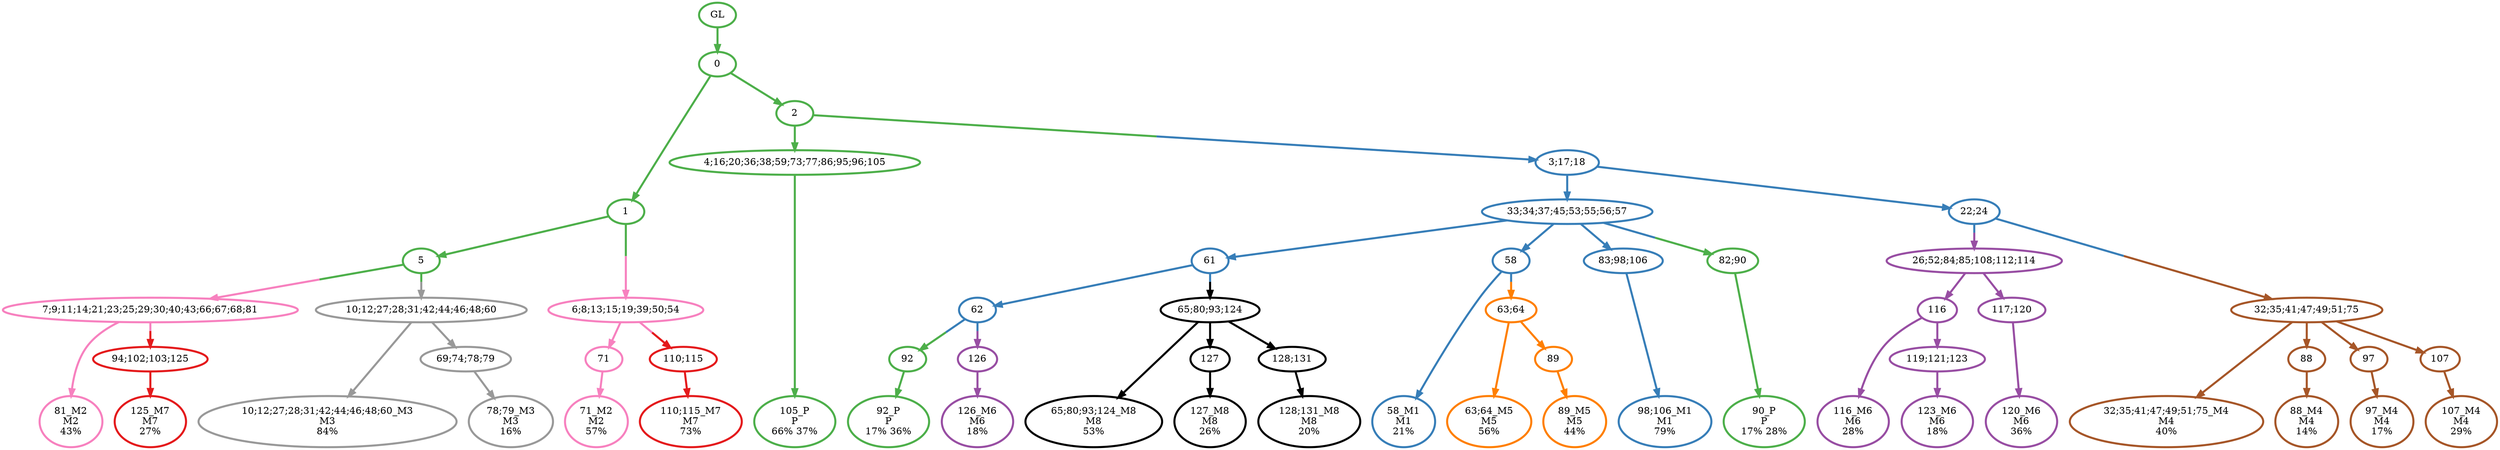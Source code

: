 digraph T {
	{
		rank=same
		51 [penwidth=3,colorscheme=set19,color=3,label="92_P\nP\n17% 36%"]
		50 [penwidth=3,colorscheme=set19,color=3,label="90_P\nP\n17% 28%"]
		48 [penwidth=3,colorscheme=set19,color=3,label="105_P\nP\n66% 37%"]
		45 [penwidth=3,colorscheme=set19,color=2,label="58_M1\nM1\n21%"]
		43 [penwidth=3,colorscheme=set19,color=2,label="98;106_M1\nM1\n79%"]
		41 [penwidth=3,colorscheme=set19,color=8,label="81_M2\nM2\n43%"]
		39 [penwidth=3,colorscheme=set19,color=8,label="71_M2\nM2\n57%"]
		38 [penwidth=3,colorscheme=set19,color=9,label="10;12;27;28;31;42;44;46;48;60_M3\nM3\n84%"]
		36 [penwidth=3,colorscheme=set19,color=9,label="78;79_M3\nM3\n16%"]
		35 [penwidth=3,colorscheme=set19,color=7,label="32;35;41;47;49;51;75_M4\nM4\n40%"]
		33 [penwidth=3,colorscheme=set19,color=7,label="88_M4\nM4\n14%"]
		31 [penwidth=3,colorscheme=set19,color=7,label="97_M4\nM4\n17%"]
		29 [penwidth=3,colorscheme=set19,color=7,label="107_M4\nM4\n29%"]
		28 [penwidth=3,colorscheme=set19,color=5,label="63;64_M5\nM5\n56%"]
		26 [penwidth=3,colorscheme=set19,color=5,label="89_M5\nM5\n44%"]
		24 [penwidth=3,colorscheme=set19,color=4,label="116_M6\nM6\n28%"]
		22 [penwidth=3,colorscheme=set19,color=4,label="123_M6\nM6\n18%"]
		20 [penwidth=3,colorscheme=set19,color=4,label="120_M6\nM6\n36%"]
		18 [penwidth=3,colorscheme=set19,color=4,label="126_M6\nM6\n18%"]
		17 [penwidth=3,colorscheme=set19,color=1,label="125_M7\nM7\n27%"]
		16 [penwidth=3,colorscheme=set19,color=1,label="110;115_M7\nM7\n73%"]
		15 [penwidth=3,colorscheme=set19,color=10,label="65;80;93;124_M8\nM8\n53%"]
		13 [penwidth=3,colorscheme=set19,color=10,label="127_M8\nM8\n26%"]
		11 [penwidth=3,colorscheme=set19,color=10,label="128;131_M8\nM8\n20%"]
	}
	59 [penwidth=3,colorscheme=set19,color=3,label="GL"]
	58 [penwidth=3,colorscheme=set19,color=3,label="0"]
	57 [penwidth=3,colorscheme=set19,color=3,label="1"]
	56 [penwidth=3,colorscheme=set19,color=3,label="2"]
	55 [penwidth=3,colorscheme=set19,color=2,label="33;34;37;45;53;55;56;57"]
	54 [penwidth=3,colorscheme=set19,color=2,label="61"]
	53 [penwidth=3,colorscheme=set19,color=2,label="62"]
	52 [penwidth=3,colorscheme=set19,color=3,label="92"]
	49 [penwidth=3,colorscheme=set19,color=3,label="4;16;20;36;38;59;73;77;86;95;96;105"]
	47 [penwidth=3,colorscheme=set19,color=2,label="22;24"]
	46 [penwidth=3,colorscheme=set19,color=2,label="58"]
	44 [penwidth=3,colorscheme=set19,color=2,label="83;98;106"]
	42 [penwidth=3,colorscheme=set19,color=3,label="5"]
	40 [penwidth=3,colorscheme=set19,color=8,label="71"]
	37 [penwidth=3,colorscheme=set19,color=9,label="69;74;78;79"]
	34 [penwidth=3,colorscheme=set19,color=7,label="88"]
	32 [penwidth=3,colorscheme=set19,color=7,label="97"]
	30 [penwidth=3,colorscheme=set19,color=7,label="107"]
	27 [penwidth=3,colorscheme=set19,color=5,label="89"]
	25 [penwidth=3,colorscheme=set19,color=4,label="116"]
	23 [penwidth=3,colorscheme=set19,color=4,label="119;121;123"]
	21 [penwidth=3,colorscheme=set19,color=4,label="117;120"]
	19 [penwidth=3,colorscheme=set19,color=4,label="126"]
	14 [penwidth=3,colorscheme=set19,color=10,label="127"]
	12 [penwidth=3,colorscheme=set19,color=10,label="128;131"]
	10 [penwidth=3,colorscheme=set19,color=1,label="94;102;103;125"]
	9 [penwidth=3,colorscheme=set19,color=1,label="110;115"]
	8 [penwidth=3,colorscheme=set19,color=10,label="65;80;93;124"]
	7 [penwidth=3,colorscheme=set19,color=4,label="26;52;84;85;108;112;114"]
	6 [penwidth=3,colorscheme=set19,color=3,label="82;90"]
	5 [penwidth=3,colorscheme=set19,color=5,label="63;64"]
	4 [penwidth=3,colorscheme=set19,color=7,label="32;35;41;47;49;51;75"]
	3 [penwidth=3,colorscheme=set19,color=8,label="6;8;13;15;19;39;50;54"]
	2 [penwidth=3,colorscheme=set19,color=8,label="7;9;11;14;21;23;25;29;30;40;43;66;67;68;81"]
	1 [penwidth=3,colorscheme=set19,color=9,label="10;12;27;28;31;42;44;46;48;60"]
	0 [penwidth=3,colorscheme=set19,color=2,label="3;17;18"]
	59 -> 58 [penwidth=3,colorscheme=set19,color=3]
	58 -> 57 [penwidth=3,colorscheme=set19,color=3]
	58 -> 56 [penwidth=3,colorscheme=set19,color=3]
	57 -> 42 [penwidth=3,colorscheme=set19,color=3]
	57 -> 3 [penwidth=3,colorscheme=set19,color="3;0.5:8"]
	56 -> 49 [penwidth=3,colorscheme=set19,color=3]
	56 -> 0 [penwidth=3,colorscheme=set19,color="3;0.5:2"]
	55 -> 54 [penwidth=3,colorscheme=set19,color=2]
	55 -> 46 [penwidth=3,colorscheme=set19,color=2]
	55 -> 44 [penwidth=3,colorscheme=set19,color=2]
	55 -> 6 [penwidth=3,colorscheme=set19,color="2;0.5:3"]
	54 -> 53 [penwidth=3,colorscheme=set19,color=2]
	54 -> 8 [penwidth=3,colorscheme=set19,color="2;0.5:10"]
	53 -> 19 [penwidth=3,colorscheme=set19,color="2;0.5:4"]
	53 -> 52 [penwidth=3,colorscheme=set19,color="2;0.5:3"]
	52 -> 51 [penwidth=3,colorscheme=set19,color=3]
	49 -> 48 [penwidth=3,colorscheme=set19,color=3]
	47 -> 7 [penwidth=3,colorscheme=set19,color="2;0.5:4"]
	47 -> 4 [penwidth=3,colorscheme=set19,color="2;0.5:7"]
	46 -> 45 [penwidth=3,colorscheme=set19,color=2]
	46 -> 5 [penwidth=3,colorscheme=set19,color="2;0.5:5"]
	44 -> 43 [penwidth=3,colorscheme=set19,color=2]
	42 -> 1 [penwidth=3,colorscheme=set19,color="3;0.5:9"]
	42 -> 2 [penwidth=3,colorscheme=set19,color="3;0.5:8"]
	40 -> 39 [penwidth=3,colorscheme=set19,color=8]
	37 -> 36 [penwidth=3,colorscheme=set19,color=9]
	34 -> 33 [penwidth=3,colorscheme=set19,color=7]
	32 -> 31 [penwidth=3,colorscheme=set19,color=7]
	30 -> 29 [penwidth=3,colorscheme=set19,color=7]
	27 -> 26 [penwidth=3,colorscheme=set19,color=5]
	25 -> 24 [penwidth=3,colorscheme=set19,color=4]
	25 -> 23 [penwidth=3,colorscheme=set19,color=4]
	23 -> 22 [penwidth=3,colorscheme=set19,color=4]
	21 -> 20 [penwidth=3,colorscheme=set19,color=4]
	19 -> 18 [penwidth=3,colorscheme=set19,color=4]
	14 -> 13 [penwidth=3,colorscheme=set19,color=10]
	12 -> 11 [penwidth=3,colorscheme=set19,color=10]
	10 -> 17 [penwidth=3,colorscheme=set19,color=1]
	9 -> 16 [penwidth=3,colorscheme=set19,color=1]
	8 -> 15 [penwidth=3,colorscheme=set19,color=10]
	8 -> 14 [penwidth=3,colorscheme=set19,color=10]
	8 -> 12 [penwidth=3,colorscheme=set19,color=10]
	7 -> 25 [penwidth=3,colorscheme=set19,color=4]
	7 -> 21 [penwidth=3,colorscheme=set19,color=4]
	6 -> 50 [penwidth=3,colorscheme=set19,color=3]
	5 -> 28 [penwidth=3,colorscheme=set19,color=5]
	5 -> 27 [penwidth=3,colorscheme=set19,color=5]
	4 -> 35 [penwidth=3,colorscheme=set19,color=7]
	4 -> 34 [penwidth=3,colorscheme=set19,color=7]
	4 -> 32 [penwidth=3,colorscheme=set19,color=7]
	4 -> 30 [penwidth=3,colorscheme=set19,color=7]
	3 -> 40 [penwidth=3,colorscheme=set19,color=8]
	3 -> 9 [penwidth=3,colorscheme=set19,color="8;0.5:1"]
	2 -> 41 [penwidth=3,colorscheme=set19,color=8]
	2 -> 10 [penwidth=3,colorscheme=set19,color="8;0.5:1"]
	1 -> 38 [penwidth=3,colorscheme=set19,color=9]
	1 -> 37 [penwidth=3,colorscheme=set19,color=9]
	0 -> 55 [penwidth=3,colorscheme=set19,color=2]
	0 -> 47 [penwidth=3,colorscheme=set19,color=2]
}
